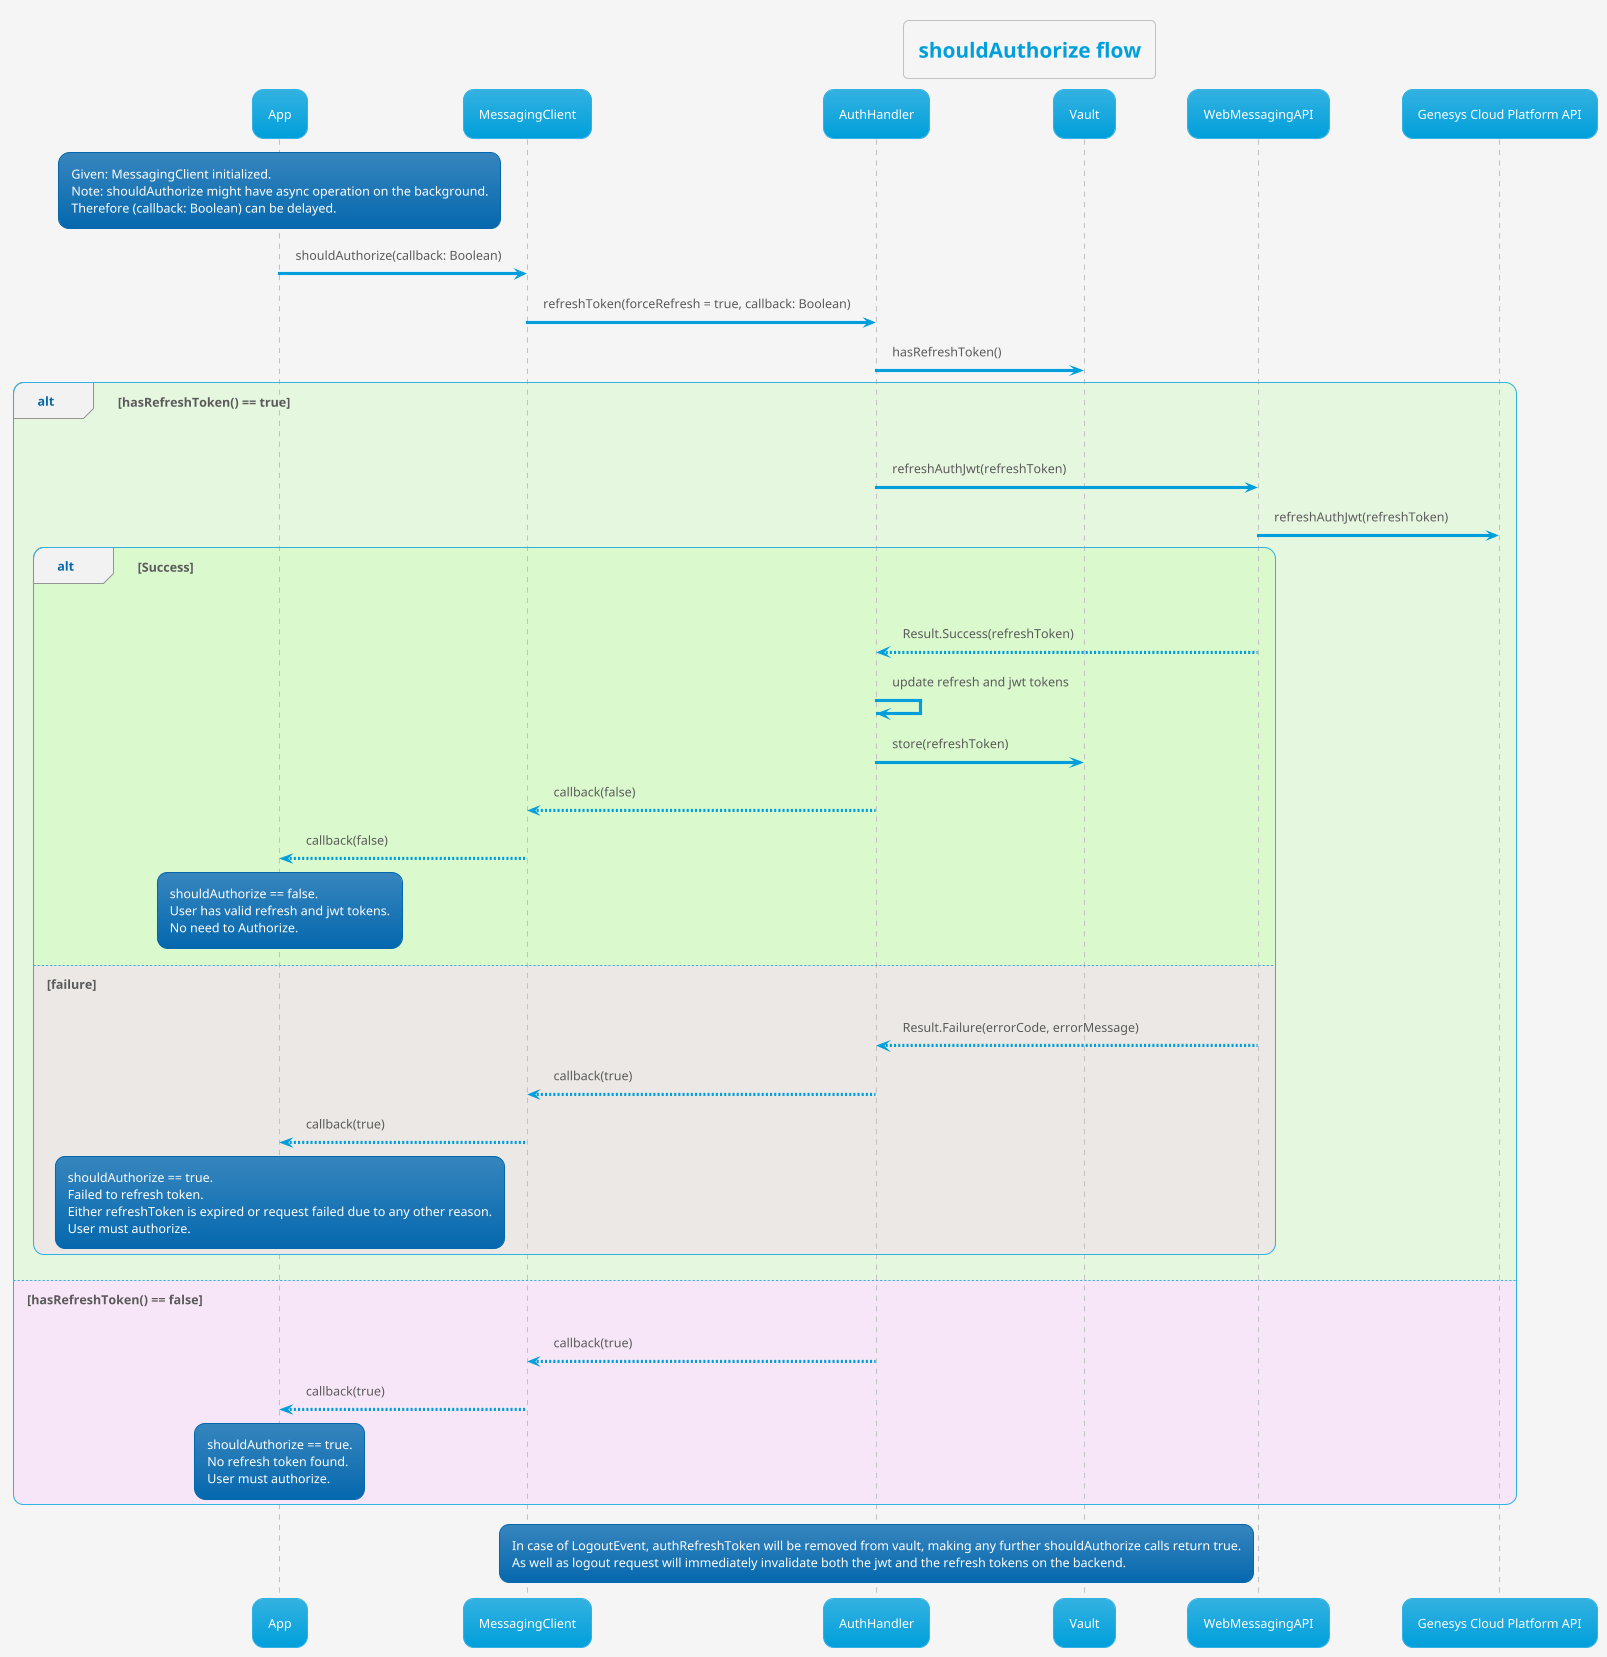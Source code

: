 @startuml
'https://plantuml.com/sequence-diagram

!theme bluegray
!pragma teoz true

skinparam backgroundColor #whitesmoke
title shouldAuthorize flow

participant App
participant MessagingClient
participant AuthHandler
participant Vault
participant WebMessagingAPI
participant "Genesys Cloud Platform API"

rnote over "App"
Given: MessagingClient initialized.
Note: shouldAuthorize might have async operation on the background.
Therefore (callback: Boolean) can be delayed.
end rnote

App -> MessagingClient : shouldAuthorize(callback: Boolean)
MessagingClient -> AuthHandler : refreshToken(forceRefresh = true, callback: Boolean)
AuthHandler -> Vault : hasRefreshToken()
alt #aaff8833 hasRefreshToken() == true
    AuthHandler -> WebMessagingAPI : refreshAuthJwt(refreshToken)
    WebMessagingAPI -> "Genesys Cloud Platform API" : refreshAuthJwt(refreshToken)
    alt #aaff8833 Success
    WebMessagingAPI --> AuthHandler : Result.Success(refreshToken)
    AuthHandler -> AuthHandler : update refresh and jwt tokens
    AuthHandler -> Vault : store(refreshToken)
    AuthHandler --> MessagingClient : callback(false)
    MessagingClient --> App : callback(false)
    rnote over "App"
    shouldAuthorize == false.
    User has valid refresh and jwt tokens.
    No need to Authorize.
    end rnote
    else  #ffaaff33 failure
    WebMessagingAPI --> AuthHandler : Result.Failure(errorCode, errorMessage)
    AuthHandler --> MessagingClient : callback(true)
    MessagingClient --> App : callback(true)
    rnote over "App"
    shouldAuthorize == true.
    Failed to refresh token.
    Either refreshToken is expired or request failed due to any other reason.
    User must authorize.
    end rnote
    end
else #ffaaff33 hasRefreshToken() == false
    AuthHandler --> MessagingClient : callback(true)
    MessagingClient --> App : callback(true)
    rnote over "App"
    shouldAuthorize == true.
    No refresh token found.
    User must authorize.
    end rnote
end

    rnote over AuthHandler
    In case of LogoutEvent, authRefreshToken will be removed from vault, making any further shouldAuthorize calls return true.
    As well as logout request will immediately invalidate both the jwt and the refresh tokens on the backend.
    end rnote


@enduml